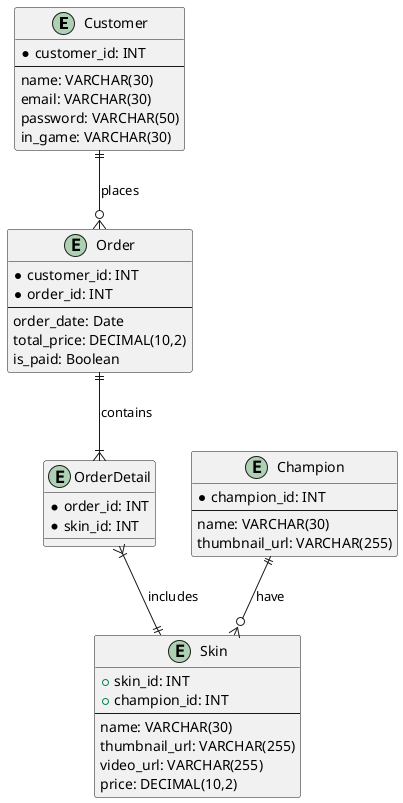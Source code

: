 @startuml

entity Customer {
    *customer_id: INT
    --
    name: VARCHAR(30)
    email: VARCHAR(30)
    password: VARCHAR(50)
    in_game: VARCHAR(30)
}

entity Champion {
    *champion_id: INT
    --
    name: VARCHAR(30)
    thumbnail_url: VARCHAR(255)
}

entity Skin {
    +skin_id: INT
    +champion_id: INT
    --
    name: VARCHAR(30)
    thumbnail_url: VARCHAR(255)
    video_url: VARCHAR(255)
    price: DECIMAL(10,2)
}

entity Order {
    *customer_id: INT
    *order_id: INT
    --
    order_date: Date
    total_price: DECIMAL(10,2)
    is_paid: Boolean
}

entity OrderDetail {
    *order_id: INT
    *skin_id: INT
}

Customer ||--o{ Order : places

Champion ||--o{ Skin : have

Order ||--|{ OrderDetail : contains

OrderDetail }|--|| Skin : includes


@enduml
